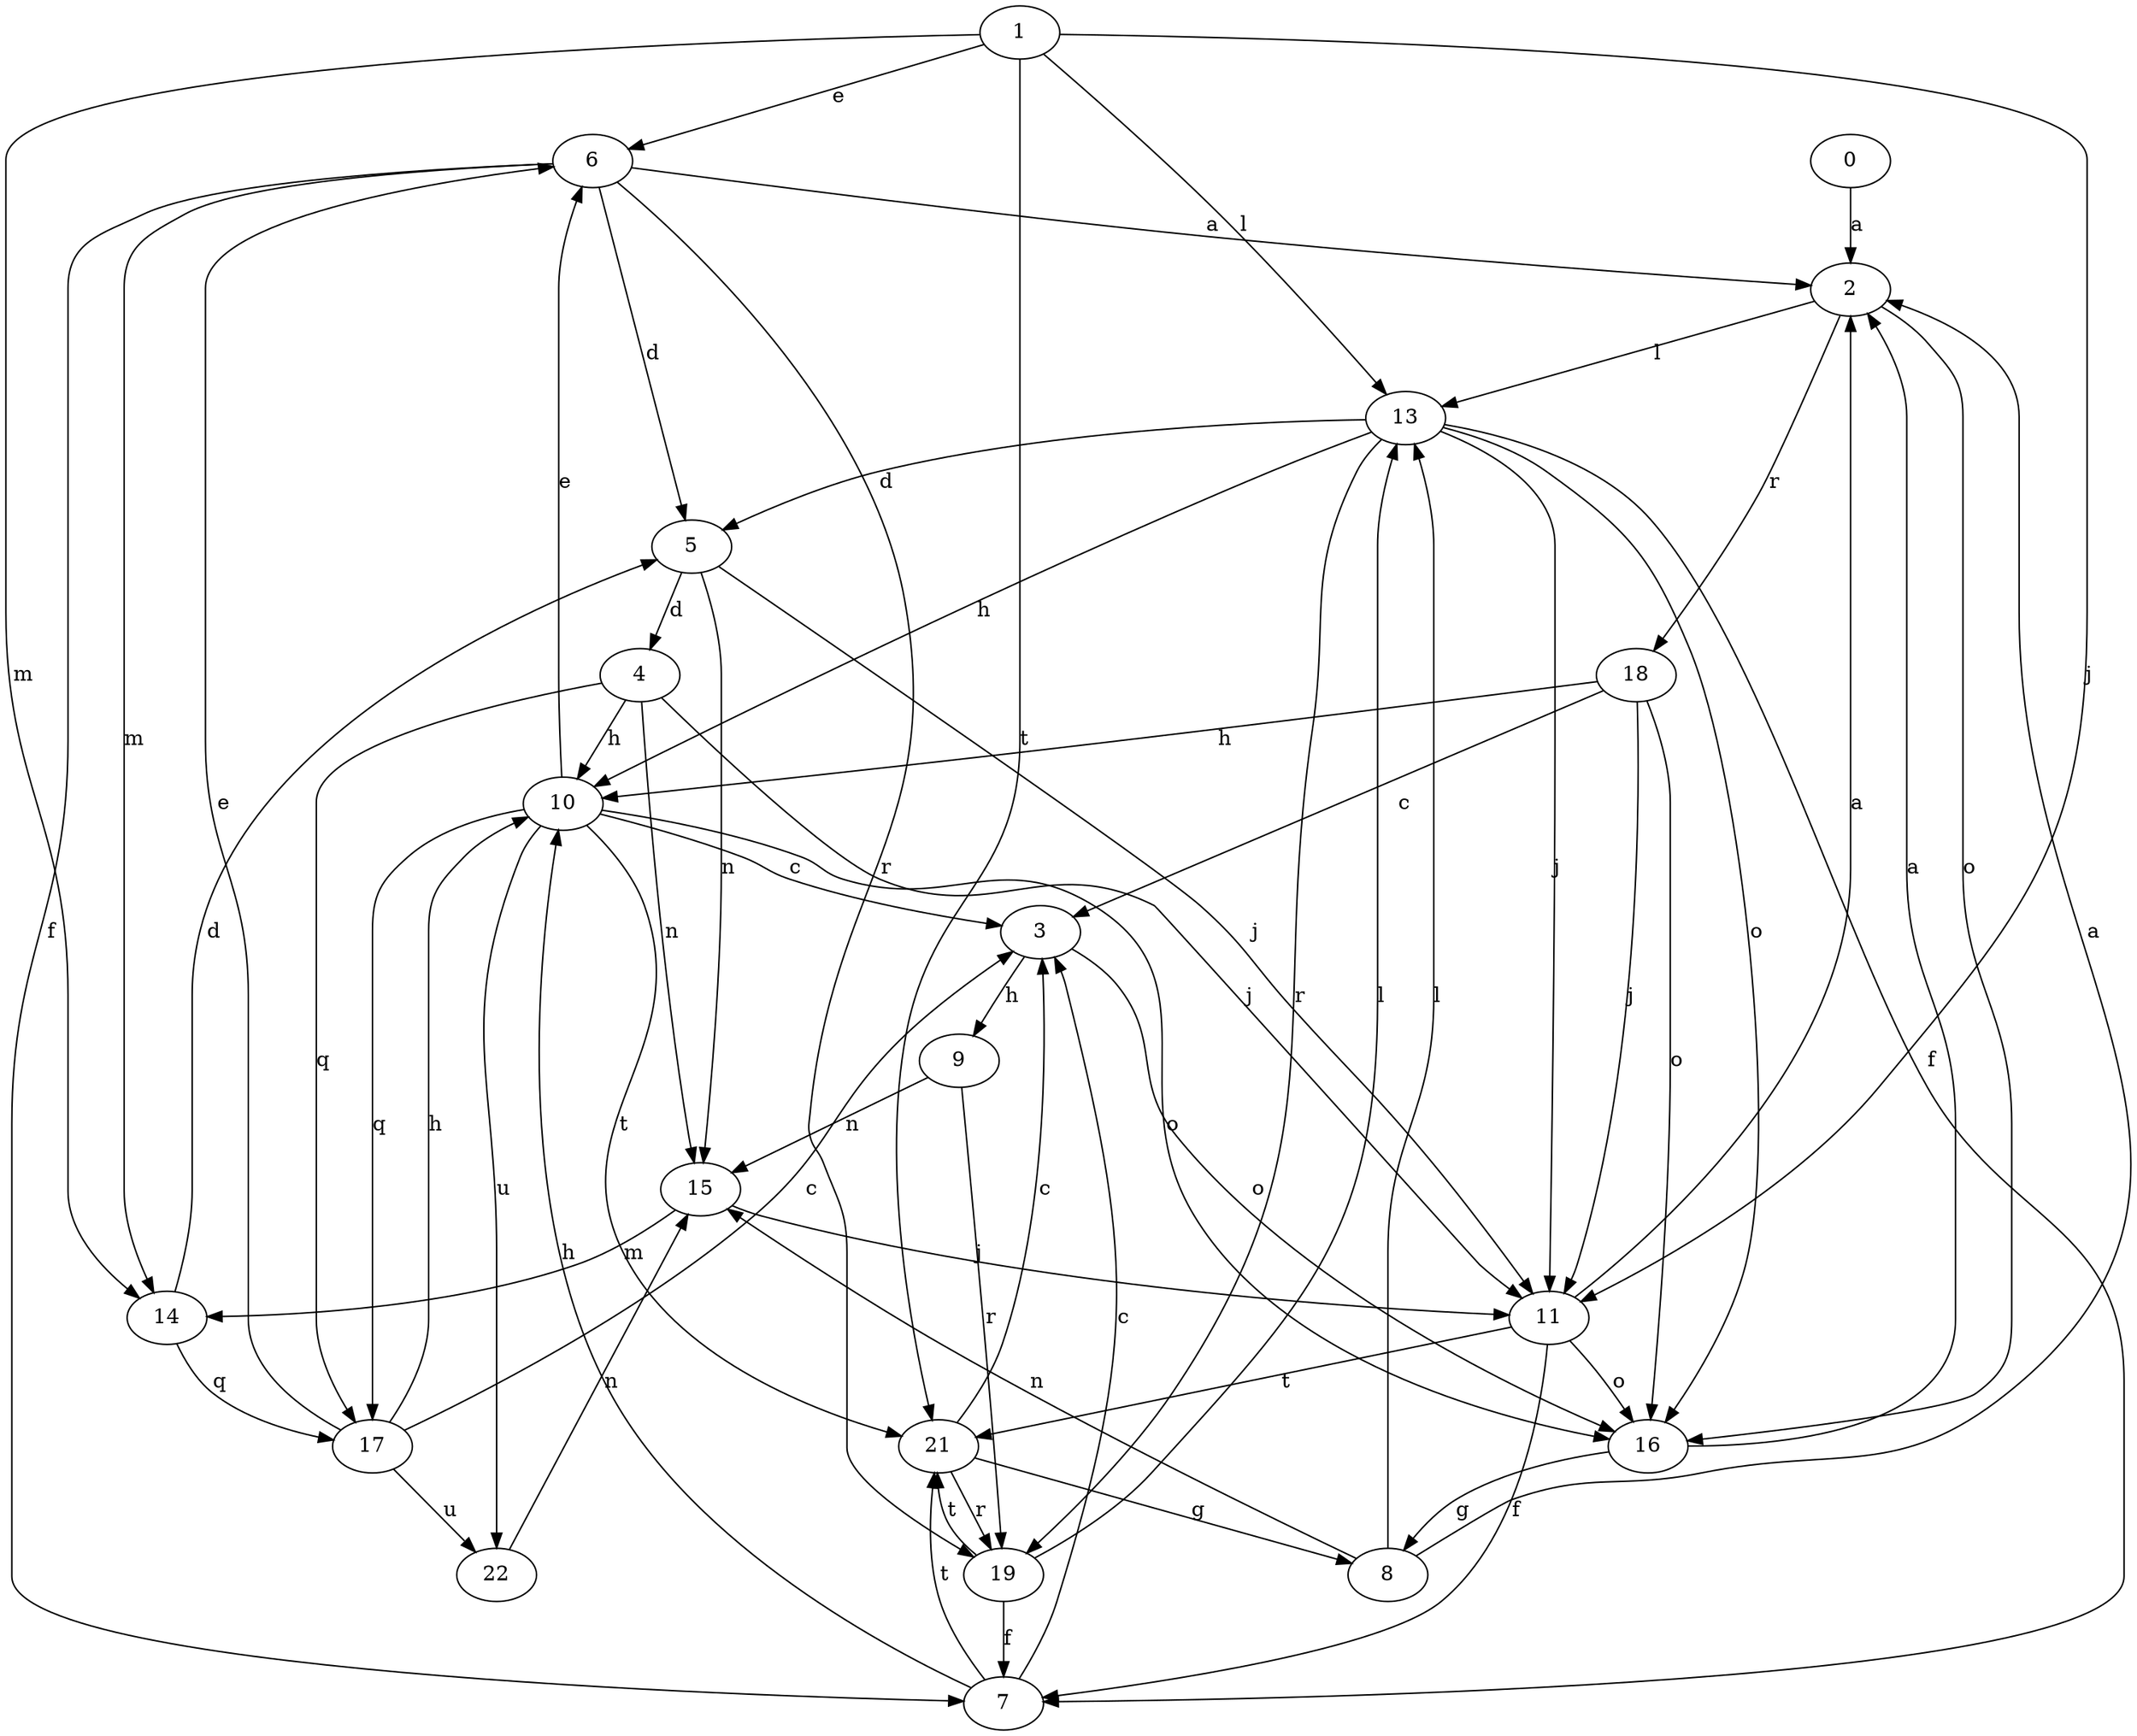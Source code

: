 strict digraph  {
1;
2;
3;
4;
5;
6;
7;
8;
0;
9;
10;
11;
13;
14;
15;
16;
17;
18;
19;
21;
22;
1 -> 6  [label=e];
1 -> 11  [label=j];
1 -> 13  [label=l];
1 -> 14  [label=m];
1 -> 21  [label=t];
2 -> 13  [label=l];
2 -> 16  [label=o];
2 -> 18  [label=r];
3 -> 9  [label=h];
3 -> 16  [label=o];
4 -> 10  [label=h];
4 -> 11  [label=j];
4 -> 15  [label=n];
4 -> 17  [label=q];
5 -> 4  [label=d];
5 -> 11  [label=j];
5 -> 15  [label=n];
6 -> 2  [label=a];
6 -> 5  [label=d];
6 -> 7  [label=f];
6 -> 14  [label=m];
6 -> 19  [label=r];
7 -> 3  [label=c];
7 -> 10  [label=h];
7 -> 21  [label=t];
8 -> 2  [label=a];
8 -> 13  [label=l];
8 -> 15  [label=n];
0 -> 2  [label=a];
9 -> 15  [label=n];
9 -> 19  [label=r];
10 -> 3  [label=c];
10 -> 6  [label=e];
10 -> 16  [label=o];
10 -> 17  [label=q];
10 -> 21  [label=t];
10 -> 22  [label=u];
11 -> 2  [label=a];
11 -> 7  [label=f];
11 -> 16  [label=o];
11 -> 21  [label=t];
13 -> 5  [label=d];
13 -> 7  [label=f];
13 -> 10  [label=h];
13 -> 11  [label=j];
13 -> 16  [label=o];
13 -> 19  [label=r];
14 -> 5  [label=d];
14 -> 17  [label=q];
15 -> 11  [label=j];
15 -> 14  [label=m];
16 -> 2  [label=a];
16 -> 8  [label=g];
17 -> 3  [label=c];
17 -> 6  [label=e];
17 -> 10  [label=h];
17 -> 22  [label=u];
18 -> 3  [label=c];
18 -> 10  [label=h];
18 -> 11  [label=j];
18 -> 16  [label=o];
19 -> 7  [label=f];
19 -> 13  [label=l];
19 -> 21  [label=t];
21 -> 3  [label=c];
21 -> 8  [label=g];
21 -> 19  [label=r];
22 -> 15  [label=n];
}
